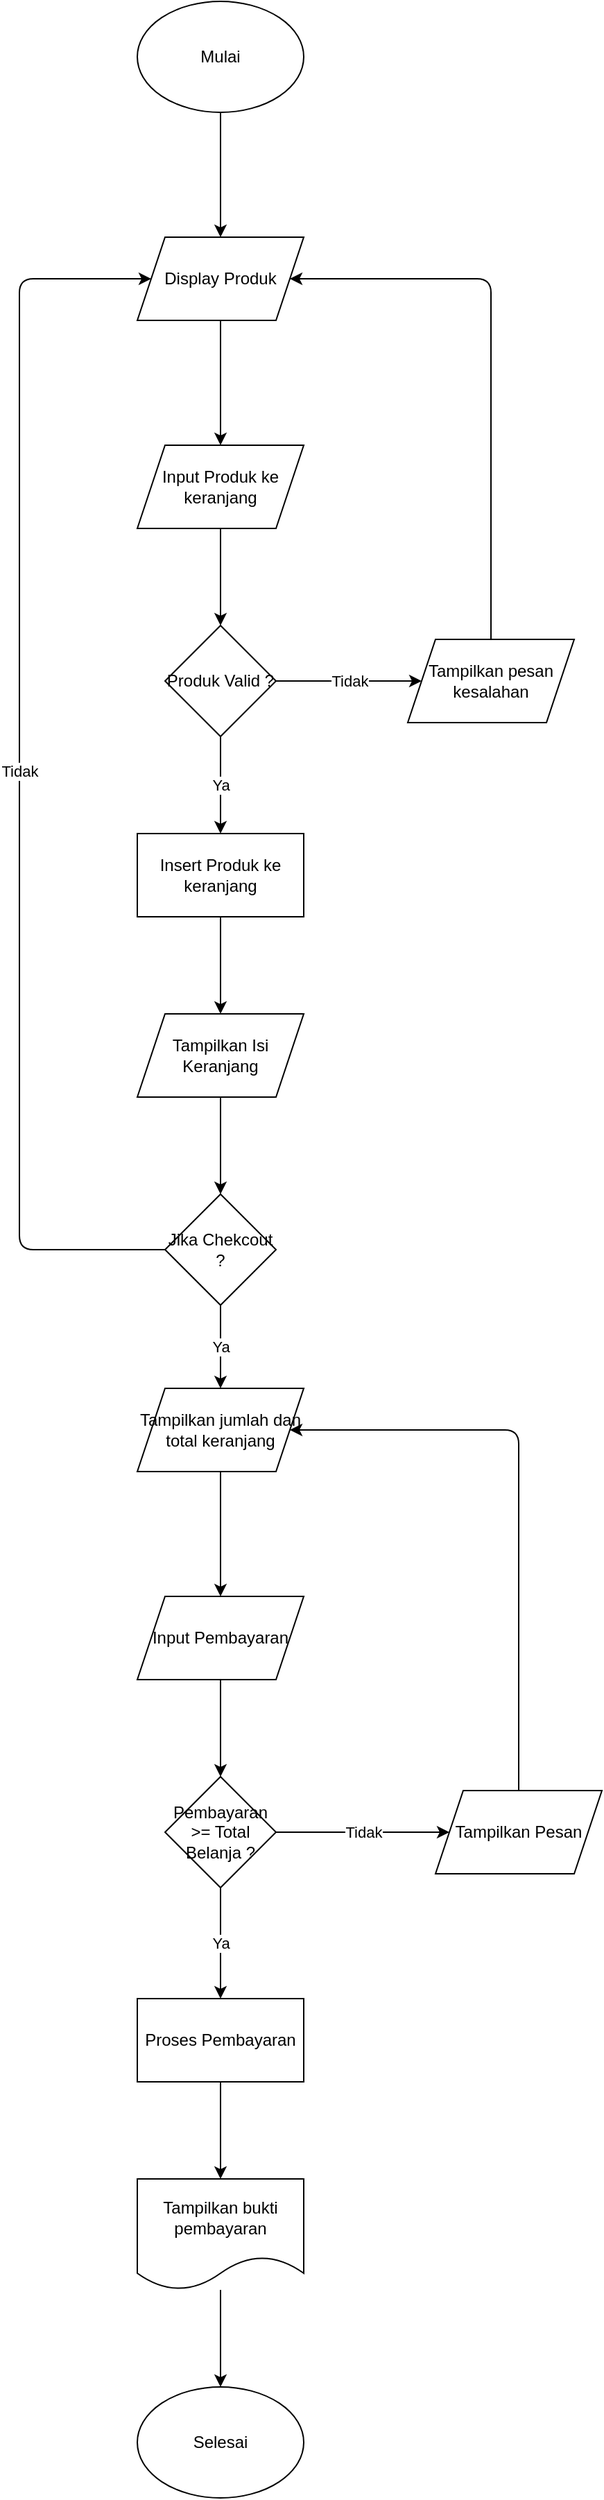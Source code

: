 <mxfile>
    <diagram id="6cL_w83RTbKiF6H6uU_X" name="Page-1">
        <mxGraphModel dx="1068" dy="798" grid="0" gridSize="10" guides="1" tooltips="1" connect="1" arrows="1" fold="1" page="1" pageScale="1" pageWidth="850" pageHeight="1100" background="#ffffff" math="0" shadow="0">
            <root>
                <mxCell id="0"/>
                <mxCell id="1" parent="0"/>
                <mxCell id="4" style="edgeStyle=none;html=1;fillColor=none;fontColor=#000000;strokeWidth=1;strokeColor=#000000;" parent="1" source="2" target="3" edge="1">
                    <mxGeometry relative="1" as="geometry"/>
                </mxCell>
                <mxCell id="2" value="Mulai" style="ellipse;whiteSpace=wrap;html=1;fillColor=none;fontColor=#000000;strokeWidth=1;strokeColor=#000000;" parent="1" vertex="1">
                    <mxGeometry x="365" y="70" width="120" height="80" as="geometry"/>
                </mxCell>
                <mxCell id="6" style="edgeStyle=none;html=1;fillColor=none;fontColor=#000000;strokeWidth=1;strokeColor=#000000;" parent="1" source="3" target="5" edge="1">
                    <mxGeometry relative="1" as="geometry"/>
                </mxCell>
                <mxCell id="3" value="Display Produk" style="shape=parallelogram;perimeter=parallelogramPerimeter;whiteSpace=wrap;html=1;fixedSize=1;fillColor=none;fontColor=#000000;strokeWidth=1;strokeColor=#000000;" parent="1" vertex="1">
                    <mxGeometry x="365" y="240" width="120" height="60" as="geometry"/>
                </mxCell>
                <mxCell id="11" style="edgeStyle=none;html=1;fillColor=none;fontColor=#000000;strokeWidth=1;strokeColor=#000000;" parent="1" source="5" target="7" edge="1">
                    <mxGeometry relative="1" as="geometry"/>
                </mxCell>
                <mxCell id="5" value="Input Produk ke keranjang" style="shape=parallelogram;perimeter=parallelogramPerimeter;whiteSpace=wrap;html=1;fixedSize=1;fillColor=none;fontColor=#000000;strokeWidth=1;strokeColor=#000000;" parent="1" vertex="1">
                    <mxGeometry x="365" y="390" width="120" height="60" as="geometry"/>
                </mxCell>
                <mxCell id="12" value="Tidak" style="edgeStyle=none;html=1;entryX=0;entryY=0.5;entryDx=0;entryDy=0;fontColor=#000000;strokeWidth=1;labelBackgroundColor=#FFFFFF;strokeColor=#000000;" parent="1" source="7" target="10" edge="1">
                    <mxGeometry relative="1" as="geometry"/>
                </mxCell>
                <mxCell id="15" value="Ya" style="edgeStyle=none;html=1;fontColor=#000000;strokeWidth=1;labelBackgroundColor=#FFFFFF;strokeColor=#000000;" parent="1" source="7" target="14" edge="1">
                    <mxGeometry relative="1" as="geometry"/>
                </mxCell>
                <mxCell id="7" value="Produk Valid ?" style="rhombus;whiteSpace=wrap;html=1;fillColor=none;fontColor=#000000;strokeWidth=1;strokeColor=#000000;" parent="1" vertex="1">
                    <mxGeometry x="385" y="520" width="80" height="80" as="geometry"/>
                </mxCell>
                <mxCell id="13" style="edgeStyle=none;html=1;entryX=1;entryY=0.5;entryDx=0;entryDy=0;fillColor=none;fontColor=#000000;strokeWidth=1;strokeColor=#000000;" parent="1" source="10" target="3" edge="1">
                    <mxGeometry relative="1" as="geometry">
                        <Array as="points">
                            <mxPoint x="620" y="270"/>
                        </Array>
                    </mxGeometry>
                </mxCell>
                <mxCell id="10" value="Tampilkan pesan kesalahan" style="shape=parallelogram;perimeter=parallelogramPerimeter;whiteSpace=wrap;html=1;fixedSize=1;fillColor=none;fontColor=#000000;strokeWidth=1;strokeColor=#000000;" parent="1" vertex="1">
                    <mxGeometry x="560" y="530" width="120" height="60" as="geometry"/>
                </mxCell>
                <mxCell id="17" style="edgeStyle=none;html=1;fillColor=none;fontColor=#000000;strokeWidth=1;strokeColor=#000000;" parent="1" source="14" target="16" edge="1">
                    <mxGeometry relative="1" as="geometry"/>
                </mxCell>
                <mxCell id="14" value="Insert Produk ke keranjang" style="rounded=0;whiteSpace=wrap;html=1;fillColor=none;fontColor=#000000;strokeWidth=1;strokeColor=#000000;" parent="1" vertex="1">
                    <mxGeometry x="365" y="670" width="120" height="60" as="geometry"/>
                </mxCell>
                <mxCell id="19" style="edgeStyle=none;html=1;fillColor=none;fontColor=#000000;strokeWidth=1;strokeColor=#000000;" parent="1" source="16" target="18" edge="1">
                    <mxGeometry relative="1" as="geometry"/>
                </mxCell>
                <mxCell id="16" value="Tampilkan Isi Keranjang" style="shape=parallelogram;perimeter=parallelogramPerimeter;whiteSpace=wrap;html=1;fixedSize=1;fillColor=none;fontColor=#000000;strokeWidth=1;strokeColor=#000000;" parent="1" vertex="1">
                    <mxGeometry x="365" y="800" width="120" height="60" as="geometry"/>
                </mxCell>
                <mxCell id="20" value="Tidak" style="edgeStyle=none;html=1;entryX=0;entryY=0.5;entryDx=0;entryDy=0;exitX=0;exitY=0.5;exitDx=0;exitDy=0;fontColor=#000000;strokeWidth=1;labelBackgroundColor=#FFFFFF;strokeColor=#000000;" parent="1" source="18" target="3" edge="1">
                    <mxGeometry relative="1" as="geometry">
                        <Array as="points">
                            <mxPoint x="280" y="970"/>
                            <mxPoint x="280" y="270"/>
                        </Array>
                    </mxGeometry>
                </mxCell>
                <mxCell id="22" value="Ya" style="edgeStyle=none;html=1;fontColor=#000000;strokeWidth=1;labelBackgroundColor=#FFFFFF;strokeColor=#000000;" parent="1" source="18" target="21" edge="1">
                    <mxGeometry relative="1" as="geometry"/>
                </mxCell>
                <mxCell id="18" value="Jika Chekcout ?" style="rhombus;whiteSpace=wrap;html=1;fillColor=none;fontColor=#000000;strokeWidth=1;strokeColor=#000000;" parent="1" vertex="1">
                    <mxGeometry x="385" y="930" width="80" height="80" as="geometry"/>
                </mxCell>
                <mxCell id="24" style="edgeStyle=none;html=1;fillColor=none;fontColor=#000000;strokeWidth=1;strokeColor=#000000;" parent="1" source="21" target="23" edge="1">
                    <mxGeometry relative="1" as="geometry"/>
                </mxCell>
                <mxCell id="21" value="Tampilkan jumlah dan total keranjang" style="shape=parallelogram;perimeter=parallelogramPerimeter;whiteSpace=wrap;html=1;fixedSize=1;fillColor=none;fontColor=#000000;strokeWidth=1;strokeColor=#000000;" parent="1" vertex="1">
                    <mxGeometry x="365" y="1070" width="120" height="60" as="geometry"/>
                </mxCell>
                <mxCell id="26" style="edgeStyle=none;html=1;fillColor=none;fontColor=#000000;strokeWidth=1;strokeColor=#000000;" parent="1" source="23" target="25" edge="1">
                    <mxGeometry relative="1" as="geometry"/>
                </mxCell>
                <mxCell id="23" value="Input Pembayaran" style="shape=parallelogram;perimeter=parallelogramPerimeter;whiteSpace=wrap;html=1;fixedSize=1;fillColor=none;fontColor=#000000;strokeWidth=1;strokeColor=#000000;" parent="1" vertex="1">
                    <mxGeometry x="365" y="1220" width="120" height="60" as="geometry"/>
                </mxCell>
                <mxCell id="28" value="Tidak" style="edgeStyle=none;html=1;fontColor=#000000;strokeWidth=1;labelBackgroundColor=#FFFFFF;strokeColor=#000000;" parent="1" source="25" target="27" edge="1">
                    <mxGeometry relative="1" as="geometry"/>
                </mxCell>
                <mxCell id="31" value="Ya" style="edgeStyle=none;html=1;fontColor=#000000;strokeWidth=1;labelBackgroundColor=#FFFFFF;strokeColor=#000000;" parent="1" source="25" target="30" edge="1">
                    <mxGeometry relative="1" as="geometry"/>
                </mxCell>
                <mxCell id="25" value="Pembayaran &amp;gt;= Total Belanja ?" style="rhombus;whiteSpace=wrap;html=1;fillColor=none;fontColor=#000000;strokeWidth=1;strokeColor=#000000;" parent="1" vertex="1">
                    <mxGeometry x="385" y="1350" width="80" height="80" as="geometry"/>
                </mxCell>
                <mxCell id="29" style="edgeStyle=none;html=1;entryX=1;entryY=0.5;entryDx=0;entryDy=0;fillColor=none;fontColor=#000000;strokeWidth=1;strokeColor=#000000;" parent="1" source="27" target="21" edge="1">
                    <mxGeometry relative="1" as="geometry">
                        <Array as="points">
                            <mxPoint x="640" y="1250"/>
                            <mxPoint x="640" y="1100"/>
                        </Array>
                    </mxGeometry>
                </mxCell>
                <mxCell id="27" value="Tampilkan Pesan" style="shape=parallelogram;perimeter=parallelogramPerimeter;whiteSpace=wrap;html=1;fixedSize=1;fillColor=none;fontColor=#000000;strokeWidth=1;strokeColor=#000000;" parent="1" vertex="1">
                    <mxGeometry x="580" y="1360" width="120" height="60" as="geometry"/>
                </mxCell>
                <mxCell id="33" style="edgeStyle=none;html=1;fillColor=none;fontColor=#000000;strokeWidth=1;strokeColor=#000000;" parent="1" source="30" target="32" edge="1">
                    <mxGeometry relative="1" as="geometry"/>
                </mxCell>
                <mxCell id="30" value="Proses Pembayaran" style="rounded=0;whiteSpace=wrap;html=1;fillColor=none;fontColor=#000000;strokeWidth=1;strokeColor=#000000;" parent="1" vertex="1">
                    <mxGeometry x="365" y="1510" width="120" height="60" as="geometry"/>
                </mxCell>
                <mxCell id="35" style="edgeStyle=none;html=1;entryX=0.5;entryY=0;entryDx=0;entryDy=0;fillColor=none;fontColor=#000000;strokeWidth=1;strokeColor=#000000;" parent="1" source="32" target="34" edge="1">
                    <mxGeometry relative="1" as="geometry"/>
                </mxCell>
                <mxCell id="32" value="Tampilkan bukti pembayaran" style="shape=document;whiteSpace=wrap;html=1;boundedLbl=1;fillColor=none;fontColor=#000000;strokeWidth=1;strokeColor=#000000;" parent="1" vertex="1">
                    <mxGeometry x="365" y="1640" width="120" height="80" as="geometry"/>
                </mxCell>
                <mxCell id="34" value="Selesai" style="ellipse;whiteSpace=wrap;html=1;fillColor=none;fontColor=#000000;strokeWidth=1;strokeColor=#000000;" parent="1" vertex="1">
                    <mxGeometry x="365" y="1790" width="120" height="80" as="geometry"/>
                </mxCell>
            </root>
        </mxGraphModel>
    </diagram>
</mxfile>